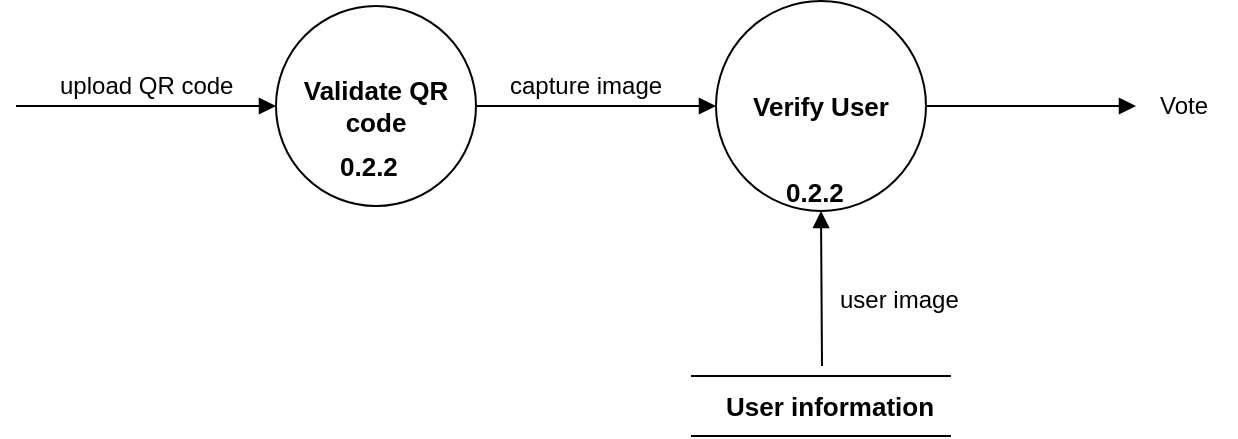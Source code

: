 <mxfile version="12.2.6" type="github" pages="1">
  <diagram id="WRIf5VH_WTbx7kl-aM-0" name="Page-1">
    <mxGraphModel dx="1024" dy="534" grid="1" gridSize="10" guides="1" tooltips="1" connect="1" arrows="1" fold="1" page="1" pageScale="1" pageWidth="827" pageHeight="1169" math="0" shadow="0">
      <root>
        <mxCell id="0"/>
        <mxCell id="1" parent="0"/>
        <mxCell id="Vb1UNo9LtLjnAaerWlSG-5" style="edgeStyle=orthogonalEdgeStyle;rounded=0;orthogonalLoop=1;jettySize=auto;html=1;endArrow=block;endFill=1;entryX=0;entryY=0.5;entryDx=0;entryDy=0;" edge="1" parent="1" source="Vb1UNo9LtLjnAaerWlSG-1" target="Vb1UNo9LtLjnAaerWlSG-2">
          <mxGeometry relative="1" as="geometry">
            <mxPoint x="420" y="180" as="targetPoint"/>
          </mxGeometry>
        </mxCell>
        <mxCell id="Vb1UNo9LtLjnAaerWlSG-1" value="Validate QR code" style="ellipse;whiteSpace=wrap;html=1;aspect=fixed;fontSize=13;fontStyle=1" vertex="1" parent="1">
          <mxGeometry x="220" y="130" width="100" height="100" as="geometry"/>
        </mxCell>
        <mxCell id="Vb1UNo9LtLjnAaerWlSG-12" style="edgeStyle=orthogonalEdgeStyle;rounded=0;orthogonalLoop=1;jettySize=auto;html=1;endArrow=block;endFill=1;" edge="1" parent="1" source="Vb1UNo9LtLjnAaerWlSG-2">
          <mxGeometry relative="1" as="geometry">
            <mxPoint x="650" y="180" as="targetPoint"/>
          </mxGeometry>
        </mxCell>
        <mxCell id="Vb1UNo9LtLjnAaerWlSG-2" value="Verify User" style="ellipse;whiteSpace=wrap;html=1;aspect=fixed;fontSize=13;fontStyle=1" vertex="1" parent="1">
          <mxGeometry x="440" y="127.5" width="105" height="105" as="geometry"/>
        </mxCell>
        <mxCell id="Vb1UNo9LtLjnAaerWlSG-3" value="" style="endArrow=block;html=1;endFill=1;entryX=0;entryY=0.5;entryDx=0;entryDy=0;" edge="1" parent="1" target="Vb1UNo9LtLjnAaerWlSG-1">
          <mxGeometry width="50" height="50" relative="1" as="geometry">
            <mxPoint x="90" y="180" as="sourcePoint"/>
            <mxPoint x="180" y="160" as="targetPoint"/>
          </mxGeometry>
        </mxCell>
        <mxCell id="Vb1UNo9LtLjnAaerWlSG-4" value="upload QR code" style="text;html=1;resizable=0;points=[];autosize=1;align=left;verticalAlign=top;spacingTop=-4;" vertex="1" parent="1">
          <mxGeometry x="110" y="160" width="100" height="20" as="geometry"/>
        </mxCell>
        <mxCell id="Vb1UNo9LtLjnAaerWlSG-8" value="capture image" style="text;html=1;resizable=0;points=[];autosize=1;align=left;verticalAlign=top;spacingTop=-4;" vertex="1" parent="1">
          <mxGeometry x="335" y="160" width="90" height="20" as="geometry"/>
        </mxCell>
        <mxCell id="Vb1UNo9LtLjnAaerWlSG-9" value="" style="shape=link;html=1;endArrow=block;endFill=1;width=30;" edge="1" parent="1">
          <mxGeometry width="50" height="50" relative="1" as="geometry">
            <mxPoint x="427.5" y="330" as="sourcePoint"/>
            <mxPoint x="557.5" y="330" as="targetPoint"/>
          </mxGeometry>
        </mxCell>
        <mxCell id="Vb1UNo9LtLjnAaerWlSG-10" value="User information" style="text;html=1;resizable=0;points=[];autosize=1;align=left;verticalAlign=top;spacingTop=-4;fontSize=13;fontStyle=1" vertex="1" parent="1">
          <mxGeometry x="442.5" y="320" width="100" height="20" as="geometry"/>
        </mxCell>
        <mxCell id="Vb1UNo9LtLjnAaerWlSG-11" value="" style="endArrow=block;html=1;endFill=1;entryX=0.5;entryY=1;entryDx=0;entryDy=0;" edge="1" parent="1" target="Vb1UNo9LtLjnAaerWlSG-2">
          <mxGeometry width="50" height="50" relative="1" as="geometry">
            <mxPoint x="493" y="310" as="sourcePoint"/>
            <mxPoint x="490" y="250" as="targetPoint"/>
          </mxGeometry>
        </mxCell>
        <mxCell id="Vb1UNo9LtLjnAaerWlSG-13" value="Vote" style="text;html=1;resizable=0;points=[];autosize=1;align=left;verticalAlign=top;spacingTop=-4;" vertex="1" parent="1">
          <mxGeometry x="660" y="170" width="40" height="20" as="geometry"/>
        </mxCell>
        <mxCell id="Vb1UNo9LtLjnAaerWlSG-14" value="user image" style="text;html=1;resizable=0;points=[];autosize=1;align=left;verticalAlign=top;spacingTop=-4;" vertex="1" parent="1">
          <mxGeometry x="500" y="266.5" width="70" height="20" as="geometry"/>
        </mxCell>
        <mxCell id="Vb1UNo9LtLjnAaerWlSG-15" value="&lt;b&gt;0.2.2&lt;/b&gt;" style="text;html=1;resizable=0;points=[];autosize=1;align=left;verticalAlign=top;spacingTop=-4;fontSize=13;" vertex="1" parent="1">
          <mxGeometry x="472.5" y="213" width="40" height="20" as="geometry"/>
        </mxCell>
        <mxCell id="Vb1UNo9LtLjnAaerWlSG-16" value="&lt;b&gt;0.2.2&lt;/b&gt;" style="text;html=1;resizable=0;points=[];autosize=1;align=left;verticalAlign=top;spacingTop=-4;fontSize=13;" vertex="1" parent="1">
          <mxGeometry x="250" y="200" width="40" height="20" as="geometry"/>
        </mxCell>
      </root>
    </mxGraphModel>
  </diagram>
</mxfile>
